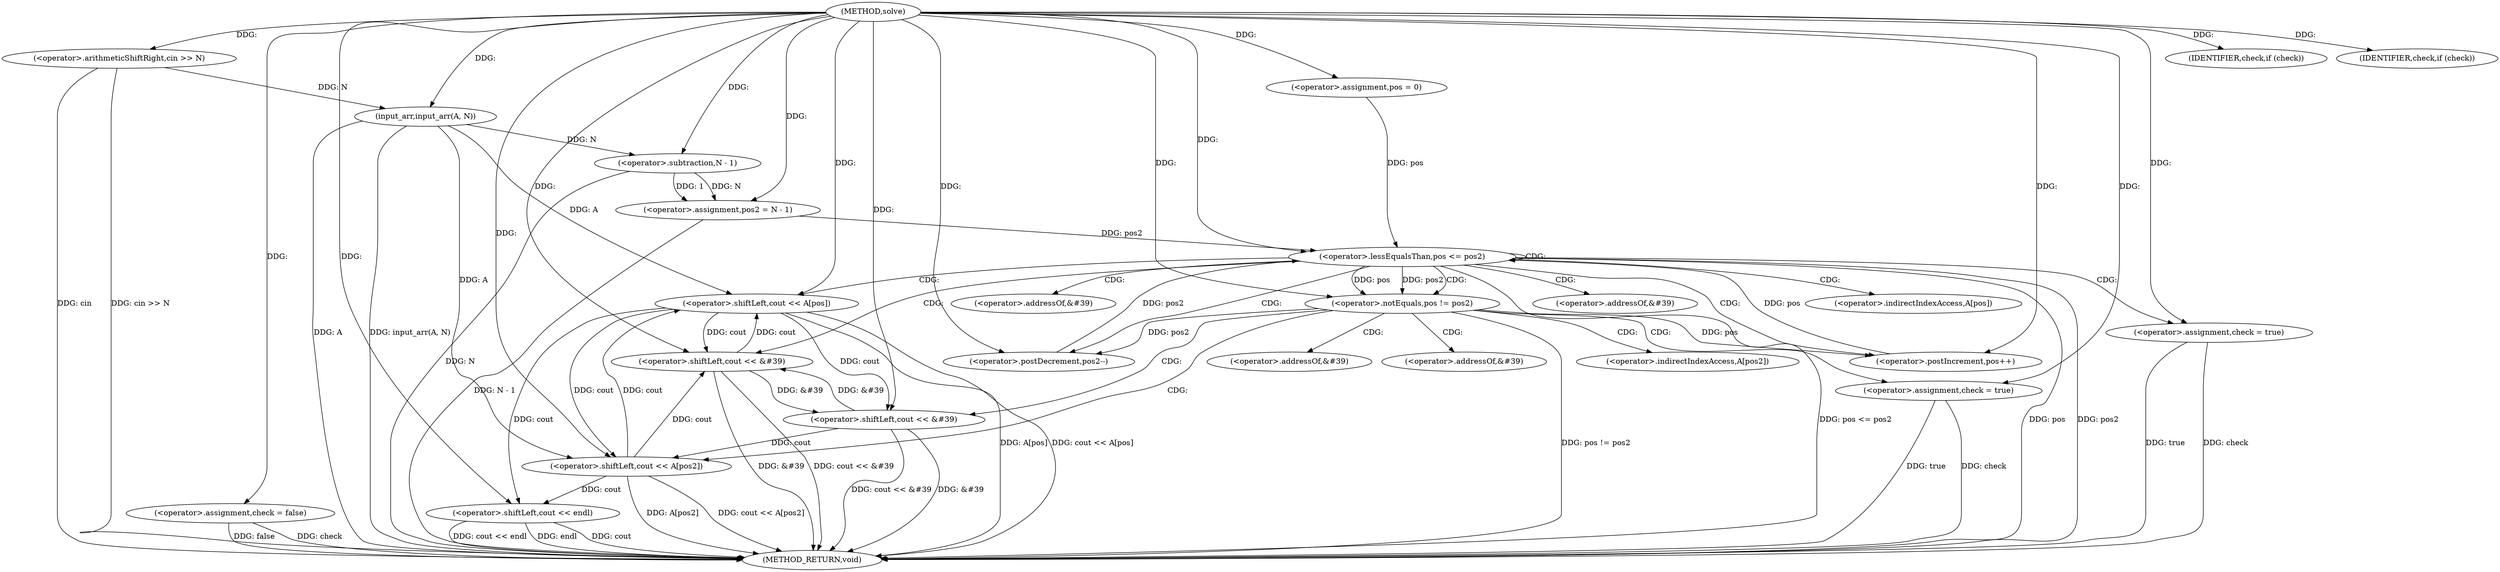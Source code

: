 digraph "solve" {  
"1000125" [label = "(METHOD,solve)" ]
"1000198" [label = "(METHOD_RETURN,void)" ]
"1000128" [label = "(<operator>.arithmeticShiftRight,cin >> N)" ]
"1000132" [label = "(input_arr,input_arr(A, N))" ]
"1000136" [label = "(<operator>.assignment,pos = 0)" ]
"1000140" [label = "(<operator>.assignment,pos2 = N - 1)" ]
"1000146" [label = "(<operator>.assignment,check = false)" ]
"1000195" [label = "(<operator>.shiftLeft,cout << endl)" ]
"1000150" [label = "(<operator>.lessEqualsThan,pos <= pos2)" ]
"1000142" [label = "(<operator>.subtraction,N - 1)" ]
"1000162" [label = "(<operator>.shiftLeft,cout << A[pos])" ]
"1000167" [label = "(<operator>.assignment,check = true)" ]
"1000191" [label = "(<operator>.postIncrement,pos++)" ]
"1000193" [label = "(<operator>.postDecrement,pos2--)" ]
"1000155" [label = "(IDENTIFIER,check,if (check))" ]
"1000156" [label = "(<operator>.shiftLeft,cout << &#39)" ]
"1000171" [label = "(<operator>.notEquals,pos != pos2)" ]
"1000183" [label = "(<operator>.shiftLeft,cout << A[pos2])" ]
"1000188" [label = "(<operator>.assignment,check = true)" ]
"1000176" [label = "(IDENTIFIER,check,if (check))" ]
"1000177" [label = "(<operator>.shiftLeft,cout << &#39)" ]
"1000160" [label = "(<operator>.addressOf,&#39)" ]
"1000164" [label = "(<operator>.indirectIndexAccess,A[pos])" ]
"1000158" [label = "(<operator>.addressOf,&#39)" ]
"1000181" [label = "(<operator>.addressOf,&#39)" ]
"1000185" [label = "(<operator>.indirectIndexAccess,A[pos2])" ]
"1000179" [label = "(<operator>.addressOf,&#39)" ]
  "1000128" -> "1000198"  [ label = "DDG: cin >> N"] 
  "1000132" -> "1000198"  [ label = "DDG: A"] 
  "1000132" -> "1000198"  [ label = "DDG: input_arr(A, N)"] 
  "1000142" -> "1000198"  [ label = "DDG: N"] 
  "1000140" -> "1000198"  [ label = "DDG: N - 1"] 
  "1000146" -> "1000198"  [ label = "DDG: check"] 
  "1000150" -> "1000198"  [ label = "DDG: pos"] 
  "1000150" -> "1000198"  [ label = "DDG: pos2"] 
  "1000150" -> "1000198"  [ label = "DDG: pos <= pos2"] 
  "1000195" -> "1000198"  [ label = "DDG: cout"] 
  "1000195" -> "1000198"  [ label = "DDG: cout << endl"] 
  "1000156" -> "1000198"  [ label = "DDG: &#39"] 
  "1000156" -> "1000198"  [ label = "DDG: cout << &#39"] 
  "1000162" -> "1000198"  [ label = "DDG: A[pos]"] 
  "1000162" -> "1000198"  [ label = "DDG: cout << A[pos]"] 
  "1000167" -> "1000198"  [ label = "DDG: check"] 
  "1000167" -> "1000198"  [ label = "DDG: true"] 
  "1000171" -> "1000198"  [ label = "DDG: pos != pos2"] 
  "1000177" -> "1000198"  [ label = "DDG: &#39"] 
  "1000177" -> "1000198"  [ label = "DDG: cout << &#39"] 
  "1000183" -> "1000198"  [ label = "DDG: A[pos2]"] 
  "1000183" -> "1000198"  [ label = "DDG: cout << A[pos2]"] 
  "1000188" -> "1000198"  [ label = "DDG: check"] 
  "1000188" -> "1000198"  [ label = "DDG: true"] 
  "1000146" -> "1000198"  [ label = "DDG: false"] 
  "1000195" -> "1000198"  [ label = "DDG: endl"] 
  "1000128" -> "1000198"  [ label = "DDG: cin"] 
  "1000125" -> "1000136"  [ label = "DDG: "] 
  "1000142" -> "1000140"  [ label = "DDG: N"] 
  "1000142" -> "1000140"  [ label = "DDG: 1"] 
  "1000125" -> "1000146"  [ label = "DDG: "] 
  "1000125" -> "1000128"  [ label = "DDG: "] 
  "1000125" -> "1000132"  [ label = "DDG: "] 
  "1000128" -> "1000132"  [ label = "DDG: N"] 
  "1000125" -> "1000140"  [ label = "DDG: "] 
  "1000162" -> "1000195"  [ label = "DDG: cout"] 
  "1000183" -> "1000195"  [ label = "DDG: cout"] 
  "1000125" -> "1000195"  [ label = "DDG: "] 
  "1000132" -> "1000142"  [ label = "DDG: N"] 
  "1000125" -> "1000142"  [ label = "DDG: "] 
  "1000136" -> "1000150"  [ label = "DDG: pos"] 
  "1000191" -> "1000150"  [ label = "DDG: pos"] 
  "1000125" -> "1000150"  [ label = "DDG: "] 
  "1000140" -> "1000150"  [ label = "DDG: pos2"] 
  "1000193" -> "1000150"  [ label = "DDG: pos2"] 
  "1000125" -> "1000167"  [ label = "DDG: "] 
  "1000125" -> "1000155"  [ label = "DDG: "] 
  "1000156" -> "1000162"  [ label = "DDG: cout"] 
  "1000183" -> "1000162"  [ label = "DDG: cout"] 
  "1000125" -> "1000162"  [ label = "DDG: "] 
  "1000132" -> "1000162"  [ label = "DDG: A"] 
  "1000171" -> "1000191"  [ label = "DDG: pos"] 
  "1000125" -> "1000191"  [ label = "DDG: "] 
  "1000171" -> "1000193"  [ label = "DDG: pos2"] 
  "1000125" -> "1000193"  [ label = "DDG: "] 
  "1000162" -> "1000156"  [ label = "DDG: cout"] 
  "1000183" -> "1000156"  [ label = "DDG: cout"] 
  "1000125" -> "1000156"  [ label = "DDG: "] 
  "1000177" -> "1000156"  [ label = "DDG: &#39"] 
  "1000150" -> "1000171"  [ label = "DDG: pos"] 
  "1000125" -> "1000171"  [ label = "DDG: "] 
  "1000150" -> "1000171"  [ label = "DDG: pos2"] 
  "1000125" -> "1000188"  [ label = "DDG: "] 
  "1000125" -> "1000176"  [ label = "DDG: "] 
  "1000162" -> "1000183"  [ label = "DDG: cout"] 
  "1000177" -> "1000183"  [ label = "DDG: cout"] 
  "1000125" -> "1000183"  [ label = "DDG: "] 
  "1000132" -> "1000183"  [ label = "DDG: A"] 
  "1000162" -> "1000177"  [ label = "DDG: cout"] 
  "1000125" -> "1000177"  [ label = "DDG: "] 
  "1000156" -> "1000177"  [ label = "DDG: &#39"] 
  "1000150" -> "1000164"  [ label = "CDG: "] 
  "1000150" -> "1000191"  [ label = "CDG: "] 
  "1000150" -> "1000167"  [ label = "CDG: "] 
  "1000150" -> "1000160"  [ label = "CDG: "] 
  "1000150" -> "1000171"  [ label = "CDG: "] 
  "1000150" -> "1000193"  [ label = "CDG: "] 
  "1000150" -> "1000150"  [ label = "CDG: "] 
  "1000150" -> "1000162"  [ label = "CDG: "] 
  "1000150" -> "1000158"  [ label = "CDG: "] 
  "1000150" -> "1000156"  [ label = "CDG: "] 
  "1000171" -> "1000188"  [ label = "CDG: "] 
  "1000171" -> "1000183"  [ label = "CDG: "] 
  "1000171" -> "1000181"  [ label = "CDG: "] 
  "1000171" -> "1000185"  [ label = "CDG: "] 
  "1000171" -> "1000179"  [ label = "CDG: "] 
  "1000171" -> "1000177"  [ label = "CDG: "] 
}
